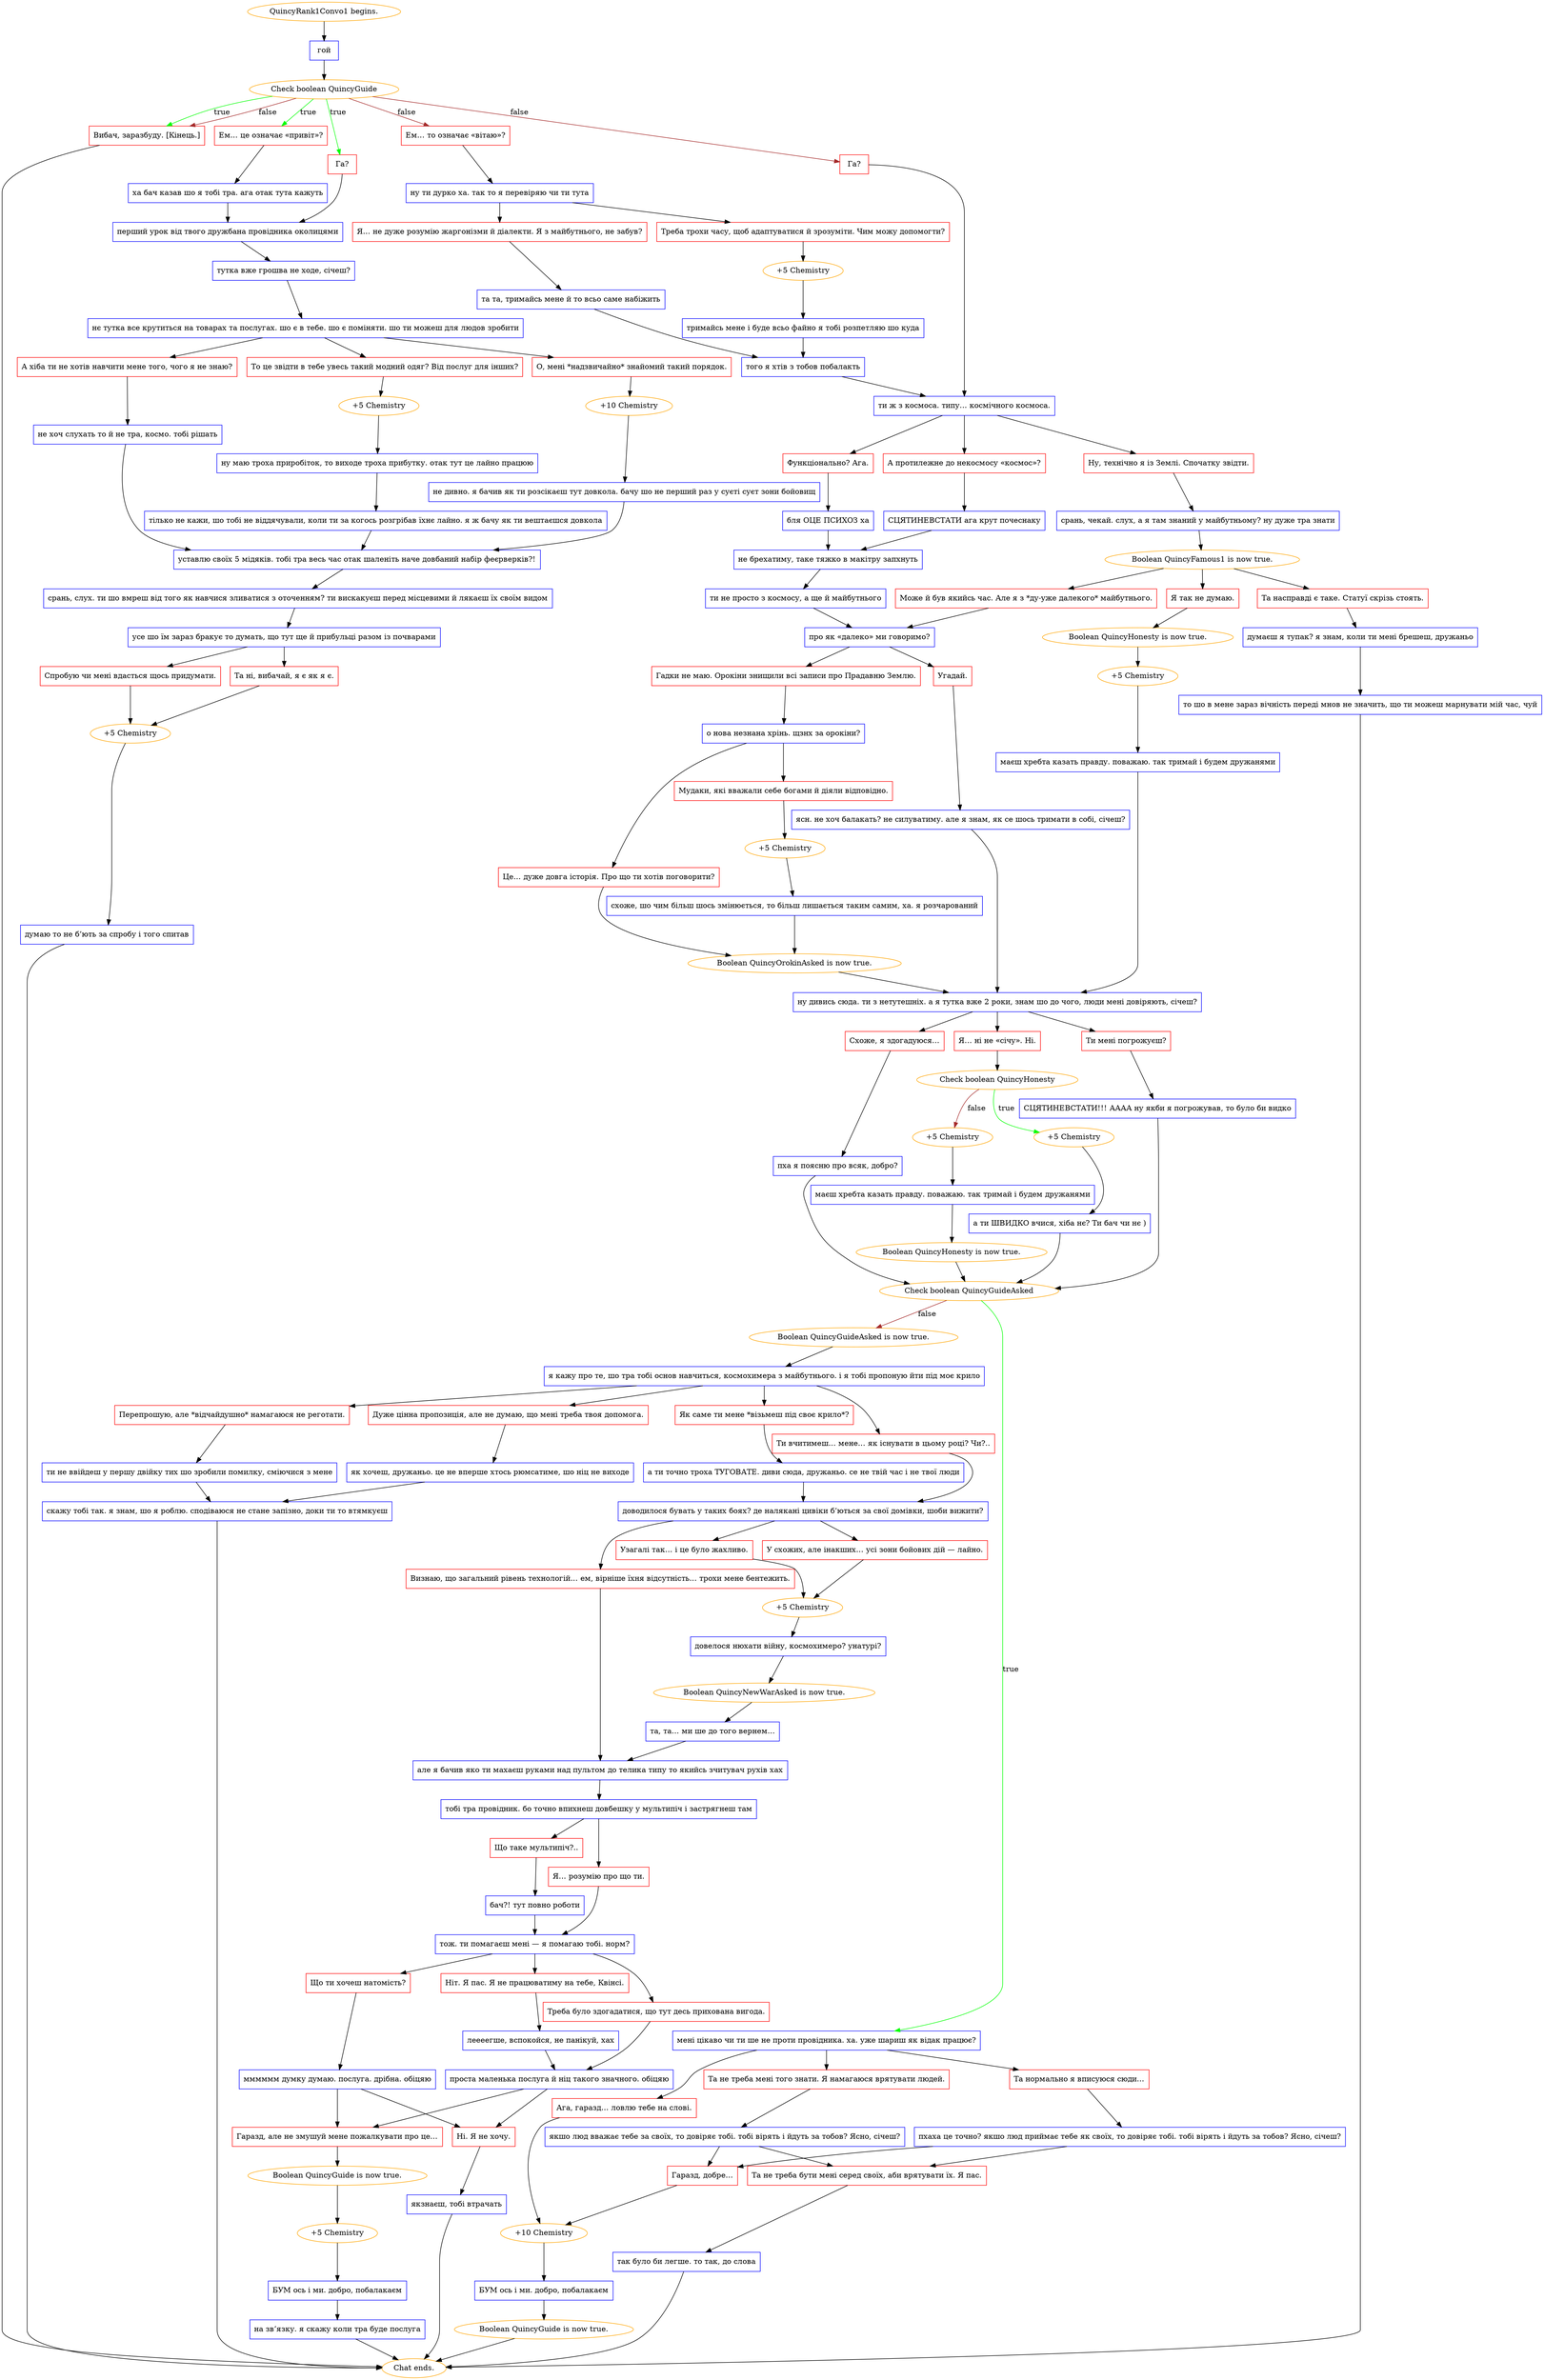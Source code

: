 digraph {
	"QuincyRank1Convo1 begins." [color=orange];
		"QuincyRank1Convo1 begins." -> j2352057209;
	j2352057209 [label="гой",shape=box,color=blue];
		j2352057209 -> j792879949;
	j792879949 [label="Check boolean QuincyGuide",color=orange];
		j792879949 -> j3691939693 [label=true,color=green];
		j792879949 -> j1569106330 [label=true,color=green];
		j792879949 -> j2132314555 [label=true,color=green];
		j792879949 -> j3691939693 [label=false,color=brown];
		j792879949 -> j1603993786 [label=false,color=brown];
		j792879949 -> j1781794357 [label=false,color=brown];
	j3691939693 [label="Вибач, заразбуду. [Кінець.]",shape=box,color=red];
		j3691939693 -> "Chat ends.";
	j1569106330 [label="Ем… це означає «привіт»?",shape=box,color=red];
		j1569106330 -> j1466998180;
	j2132314555 [label="Га?",shape=box,color=red];
		j2132314555 -> j555608228;
	j1603993786 [label="Ем… то означає «вітаю»?",shape=box,color=red];
		j1603993786 -> j2597358860;
	j1781794357 [label="Га?",shape=box,color=red];
		j1781794357 -> j561781060;
	"Chat ends." [color=orange];
	j1466998180 [label="ха бач казав шо я тобі тра. ага отак тута кажуть",shape=box,color=blue];
		j1466998180 -> j555608228;
	j555608228 [label="перший урок від твого дружбана провідника околицями",shape=box,color=blue];
		j555608228 -> j81627450;
	j2597358860 [label="ну ти дурко ха. так то я перевіряю чи ти тута",shape=box,color=blue];
		j2597358860 -> j501728888;
		j2597358860 -> j473032293;
	j561781060 [label="ти ж з космоса. типу… космічного космоса.",shape=box,color=blue];
		j561781060 -> j1340225747;
		j561781060 -> j235032918;
		j561781060 -> j1717518969;
	j81627450 [label="тутка вже грошва не ходе, січеш?",shape=box,color=blue];
		j81627450 -> j2150960890;
	j501728888 [label="Я… не дуже розумію жаргонізми й діалекти. Я з майбутнього, не забув?",shape=box,color=red];
		j501728888 -> j1764615732;
	j473032293 [label="Треба трохи часу, щоб адаптуватися й зрозуміти. Чим можу допомогти?",shape=box,color=red];
		j473032293 -> j1201933188;
	j1340225747 [label="А протилежне до некосмосу «космос»?",shape=box,color=red];
		j1340225747 -> j2628351068;
	j235032918 [label="Функціонально? Ага.",shape=box,color=red];
		j235032918 -> j2110040467;
	j1717518969 [label="Ну, технічно я із Землі. Спочатку звідти.",shape=box,color=red];
		j1717518969 -> j2490348300;
	j2150960890 [label="нє тутка все крутиться на товарах та послугах. шо є в тебе. шо є поміняти. шо ти можеш для людов зробити",shape=box,color=blue];
		j2150960890 -> j1976868887;
		j2150960890 -> j4244127830;
		j2150960890 -> j1808685850;
	j1764615732 [label="та та, тримайсь мене й то всьо саме набіжить",shape=box,color=blue];
		j1764615732 -> j4074867804;
	j1201933188 [label="+5 Chemistry",color=orange];
		j1201933188 -> j1919491052;
	j2628351068 [label="СЦЯТИНЕВСТАТИ ага крут почеснаку",shape=box,color=blue];
		j2628351068 -> j804121110;
	j2110040467 [label="бля ОЦЕ ПСИХОЗ ха",shape=box,color=blue];
		j2110040467 -> j804121110;
	j2490348300 [label="срань, чекай. слух, а я там знаний у майбутньому? ну дуже тра знати",shape=box,color=blue];
		j2490348300 -> j3349012187;
	j1976868887 [label="То це звідти в тебе увесь такий модний одяг? Від послуг для інших?",shape=box,color=red];
		j1976868887 -> j2018599212;
	j4244127830 [label="О, мені *надзвичайно* знайомий такий порядок.",shape=box,color=red];
		j4244127830 -> j2435309341;
	j1808685850 [label="А хіба ти не хотів навчити мене того, чого я не знаю?",shape=box,color=red];
		j1808685850 -> j3788131120;
	j4074867804 [label="того я хтів з тобов побалакть",shape=box,color=blue];
		j4074867804 -> j561781060;
	j1919491052 [label="тримайсь мене і буде всьо файно я тобі розпетляю шо куда",shape=box,color=blue];
		j1919491052 -> j4074867804;
	j804121110 [label="не брехатиму, таке тяжко в макітру запхнуть",shape=box,color=blue];
		j804121110 -> j929644389;
	j3349012187 [label="Boolean QuincyFamous1 is now true.",color=orange];
		j3349012187 -> j2889053560;
		j3349012187 -> j3962500763;
		j3349012187 -> j1145989910;
	j2018599212 [label="+5 Chemistry",color=orange];
		j2018599212 -> j3602008787;
	j2435309341 [label="+10 Chemistry",color=orange];
		j2435309341 -> j397947426;
	j3788131120 [label="не хоч слухать то й не тра, космо. тобі рішать",shape=box,color=blue];
		j3788131120 -> j40236140;
	j929644389 [label="ти не просто з космосу, а ще й майбутнього",shape=box,color=blue];
		j929644389 -> j2399183340;
	j2889053560 [label="Та насправді є таке. Статуї скрізь стоять.",shape=box,color=red];
		j2889053560 -> j237740193;
	j3962500763 [label="Я так не думаю.",shape=box,color=red];
		j3962500763 -> j488566631;
	j1145989910 [label="Може й був якийсь час. Але я з *ду-уже далекого* майбутнього.",shape=box,color=red];
		j1145989910 -> j2399183340;
	j3602008787 [label="ну маю троха приробіток, то виходе троха прибутку. отак тут це лайно працюю",shape=box,color=blue];
		j3602008787 -> j616779803;
	j397947426 [label="не дивно. я бачив як ти розсікаєш тут довкола. бачу шо не перший раз у суєті суєт зони бойовищ",shape=box,color=blue];
		j397947426 -> j40236140;
	j40236140 [label="уставлю своїх 5 мідяків. тобі тра весь час отак шаленіть наче довбаний набір феєрверків?!",shape=box,color=blue];
		j40236140 -> j995977377;
	j2399183340 [label="про як «далеко» ми говоримо?",shape=box,color=blue];
		j2399183340 -> j3522143081;
		j2399183340 -> j3468202036;
	j237740193 [label="думаєш я тупак? я знам, коли ти мені брешеш, дружаньо",shape=box,color=blue];
		j237740193 -> j680837888;
	j488566631 [label="Boolean QuincyHonesty is now true.",color=orange];
		j488566631 -> j1372049256;
	j616779803 [label="тілько не кажи, шо тобі не віддячували, коли ти за когось розгрібав їхнє лайно. я ж бачу як ти вештаєшся довкола",shape=box,color=blue];
		j616779803 -> j40236140;
	j995977377 [label="срань, слух. ти шо вмреш від того як навчися зливатися з оточенням? ти вискакуєш перед місцевими й лякаєш їх своїм видом",shape=box,color=blue];
		j995977377 -> j4283914414;
	j3522143081 [label="Угадай.",shape=box,color=red];
		j3522143081 -> j3140464235;
	j3468202036 [label="Гадки не маю. Орокіни знищили всі записи про Прадавню Землю.",shape=box,color=red];
		j3468202036 -> j3316116032;
	j680837888 [label="то шо в мене зараз вічність переді мнов не значить, що ти можеш марнувати мій час, чуй",shape=box,color=blue];
		j680837888 -> "Chat ends.";
	j1372049256 [label="+5 Chemistry",color=orange];
		j1372049256 -> j2364592667;
	j4283914414 [label="усе шо їм зараз бракує то думать, що тут ще й прибульці разом із почварами",shape=box,color=blue];
		j4283914414 -> j2734850691;
		j4283914414 -> j3828527294;
	j3140464235 [label="ясн. не хоч балакать? не силуватиму. але я знам, як се шось тримати в собі, січеш?",shape=box,color=blue];
		j3140464235 -> j4106723958;
	j3316116032 [label="о нова незнана хрінь. щзнх за орокіни?",shape=box,color=blue];
		j3316116032 -> j3788355407;
		j3316116032 -> j2895443488;
	j2364592667 [label="маєш хребта казать правду. поважаю. так тримай і будем дружанями",shape=box,color=blue];
		j2364592667 -> j4106723958;
	j2734850691 [label="Спробую чи мені вдасться щось придумати.",shape=box,color=red];
		j2734850691 -> j3123571179;
	j3828527294 [label="Та ні, вибачай, я є як я є.",shape=box,color=red];
		j3828527294 -> j3123571179;
	j4106723958 [label="ну дивись сюда. ти з нетутешніх. а я тутка вже 2 роки, знам шо до чого, люди мені довіряють, січеш?",shape=box,color=blue];
		j4106723958 -> j1859473270;
		j4106723958 -> j2484773908;
		j4106723958 -> j2940373383;
	j3788355407 [label="Це… дуже довга історія. Про що ти хотів поговорити?",shape=box,color=red];
		j3788355407 -> j2445094799;
	j2895443488 [label="Мудаки, які вважали себе богами й діяли відповідно.",shape=box,color=red];
		j2895443488 -> j1808246255;
	j3123571179 [label="+5 Chemistry",color=orange];
		j3123571179 -> j2170102605;
	j1859473270 [label="Я… ні не «січу». Ні.",shape=box,color=red];
		j1859473270 -> j3337574288;
	j2484773908 [label="Ти мені погрожуєш?",shape=box,color=red];
		j2484773908 -> j1000414616;
	j2940373383 [label="Схоже, я здогадуюся…",shape=box,color=red];
		j2940373383 -> j1270043695;
	j2445094799 [label="Boolean QuincyOrokinAsked is now true.",color=orange];
		j2445094799 -> j4106723958;
	j1808246255 [label="+5 Chemistry",color=orange];
		j1808246255 -> j735017138;
	j2170102605 [label="думаю то не б’ють за спробу і того спитав",shape=box,color=blue];
		j2170102605 -> "Chat ends.";
	j3337574288 [label="Check boolean QuincyHonesty",color=orange];
		j3337574288 -> j867028958 [label=true,color=green];
		j3337574288 -> j247834611 [label=false,color=brown];
	j1000414616 [label="СЦЯТИНЕВСТАТИ!!! АААА ну якби я погрожував, то було би видко",shape=box,color=blue];
		j1000414616 -> j3086655143;
	j1270043695 [label="пха я поясню про всяк, добро?",shape=box,color=blue];
		j1270043695 -> j3086655143;
	j735017138 [label="схоже, шо чим більш шось змінюється, то більш лишається таким самим, ха. я розчарований",shape=box,color=blue];
		j735017138 -> j2445094799;
	j867028958 [label="+5 Chemistry",color=orange];
		j867028958 -> j1447171626;
	j247834611 [label="+5 Chemistry",color=orange];
		j247834611 -> j1157039104;
	j3086655143 [label="Check boolean QuincyGuideAsked",color=orange];
		j3086655143 -> j1917572495 [label=true,color=green];
		j3086655143 -> j3203273862 [label=false,color=brown];
	j1447171626 [label="а ти ШВИДКО вчися, хіба нє? Ти бач чи нє )",shape=box,color=blue];
		j1447171626 -> j3086655143;
	j1157039104 [label="маєш хребта казать правду. поважаю. так тримай і будем дружанями",shape=box,color=blue];
		j1157039104 -> j1291527118;
	j1917572495 [label="мені цікаво чи ти ше не проти провідника. ха. уже шариш як відак працює?",shape=box,color=blue];
		j1917572495 -> j2859654585;
		j1917572495 -> j2106412868;
		j1917572495 -> j3205593415;
	j3203273862 [label="Boolean QuincyGuideAsked is now true.",color=orange];
		j3203273862 -> j3085793919;
	j1291527118 [label="Boolean QuincyHonesty is now true.",color=orange];
		j1291527118 -> j3086655143;
	j2859654585 [label="Ага, гаразд… ловлю тебе на слові.",shape=box,color=red];
		j2859654585 -> j4023402254;
	j2106412868 [label="Та нормально я вписуюся сюди…",shape=box,color=red];
		j2106412868 -> j2999128674;
	j3205593415 [label="Та не треба мені того знати. Я намагаюся врятувати людей.",shape=box,color=red];
		j3205593415 -> j18127835;
	j3085793919 [label="я кажу про те, шо тра тобі основ навчиться, космохимера з майбутнього. і я тобі пропоную йти під моє крило",shape=box,color=blue];
		j3085793919 -> j2751367946;
		j3085793919 -> j482324359;
		j3085793919 -> j2678712465;
		j3085793919 -> j3024930448;
	j4023402254 [label="+10 Chemistry",color=orange];
		j4023402254 -> j2704609607;
	j2999128674 [label="пхаха це точно? якшо люд приймає тебе як своїх, то довіряє тобі. тобі вірять і йдуть за тобов? Ясно, січеш?",shape=box,color=blue];
		j2999128674 -> j50602621;
		j2999128674 -> j4046917900;
	j18127835 [label="якшо люд вважає тебе за своїх, то довіряє тобі. тобі вірять і йдуть за тобов? Ясно, січеш?",shape=box,color=blue];
		j18127835 -> j50602621;
		j18127835 -> j4046917900;
	j2751367946 [label="Ти вчитимеш… мене… як існувати в цьому році? Чи?..",shape=box,color=red];
		j2751367946 -> j142947475;
	j482324359 [label="Як саме ти мене *візьмеш під своє крило*?",shape=box,color=red];
		j482324359 -> j3999073033;
	j2678712465 [label="Перепрошую, але *відчайдушно* намагаюся не реготати.",shape=box,color=red];
		j2678712465 -> j41715141;
	j3024930448 [label="Дуже цінна пропозиція, але не думаю, що мені треба твоя допомога.",shape=box,color=red];
		j3024930448 -> j1060523030;
	j2704609607 [label="БУМ ось і ми. добро, побалакаєм",shape=box,color=blue];
		j2704609607 -> j810565081;
	j50602621 [label="Гаразд, добре…",shape=box,color=red];
		j50602621 -> j4023402254;
	j4046917900 [label="Та не треба бути мені серед своїх, аби врятувати їх. Я пас.",shape=box,color=red];
		j4046917900 -> j2919412535;
	j142947475 [label="доводилося бувать у таких боях? де налякані цивіки б’ються за свої домівки, шоби вижити?",shape=box,color=blue];
		j142947475 -> j1201077306;
		j142947475 -> j519602144;
		j142947475 -> j1988033707;
	j3999073033 [label="а ти точно троха ТУГОВАТЕ. диви сюда, дружаньо. се не твій час і не твої люди",shape=box,color=blue];
		j3999073033 -> j142947475;
	j41715141 [label="ти не ввійдеш у першу двійку тих шо зробили помилку, сміючися з мене",shape=box,color=blue];
		j41715141 -> j3705997378;
	j1060523030 [label="як хочеш, дружаньо. це не вперше хтось рюмсатиме, шо ніц не виходе",shape=box,color=blue];
		j1060523030 -> j3705997378;
	j810565081 [label="Boolean QuincyGuide is now true.",color=orange];
		j810565081 -> "Chat ends.";
	j2919412535 [label="так було би легше. то так, до слова",shape=box,color=blue];
		j2919412535 -> "Chat ends.";
	j1201077306 [label="Визнаю, що загальний рівень технологій… ем, вірніше їхня відсутність… трохи мене бентежить.",shape=box,color=red];
		j1201077306 -> j979450839;
	j519602144 [label="У схожих, але інакших… усі зони бойових дій — лайно.",shape=box,color=red];
		j519602144 -> j742160404;
	j1988033707 [label="Узагалі так… і це було жахливо.",shape=box,color=red];
		j1988033707 -> j742160404;
	j3705997378 [label="скажу тобі так. я знам, шо я роблю. сподіваюся не стане запізно, доки ти то втямкуєш",shape=box,color=blue];
		j3705997378 -> "Chat ends.";
	j979450839 [label="але я бачив яко ти махаєш руками над пультом до телика типу то якийсь зчитувач рухів хах",shape=box,color=blue];
		j979450839 -> j3119588951;
	j742160404 [label="+5 Chemistry",color=orange];
		j742160404 -> j347431300;
	j3119588951 [label="тобі тра провідник. бо точно впихнеш довбешку у мультипіч і застрягнеш там",shape=box,color=blue];
		j3119588951 -> j1444459023;
		j3119588951 -> j432067447;
	j347431300 [label="довелося нюхати війну, космохимеро? унатурі?",shape=box,color=blue];
		j347431300 -> j3590561812;
	j1444459023 [label="Що таке мультипіч?..",shape=box,color=red];
		j1444459023 -> j64120499;
	j432067447 [label="Я… розумію про що ти.",shape=box,color=red];
		j432067447 -> j1976150264;
	j3590561812 [label="Boolean QuincyNewWarAsked is now true.",color=orange];
		j3590561812 -> j2547304059;
	j64120499 [label="бач?! тут повно роботи",shape=box,color=blue];
		j64120499 -> j1976150264;
	j1976150264 [label="тож. ти помагаєш мені — я помагаю тобі. норм?",shape=box,color=blue];
		j1976150264 -> j3398155690;
		j1976150264 -> j4142463280;
		j1976150264 -> j3463045605;
	j2547304059 [label="та, та… ми ше до того вернем…",shape=box,color=blue];
		j2547304059 -> j979450839;
	j3398155690 [label="Що ти хочеш натомість?",shape=box,color=red];
		j3398155690 -> j4206729175;
	j4142463280 [label="Треба було здогадатися, що тут десь прихована вигода.",shape=box,color=red];
		j4142463280 -> j381812628;
	j3463045605 [label="Ніт. Я пас. Я не працюватиму на тебе, Квінсі.",shape=box,color=red];
		j3463045605 -> j4130062989;
	j4206729175 [label="мммммм думку думаю. послуга. дрібна. обіцяю",shape=box,color=blue];
		j4206729175 -> j69756;
		j4206729175 -> j3325353297;
	j381812628 [label="проста маленька послуга й ніц такого значного. обіцяю",shape=box,color=blue];
		j381812628 -> j69756;
		j381812628 -> j3325353297;
	j4130062989 [label="леееегше, вспокойся, не панікуй, хах",shape=box,color=blue];
		j4130062989 -> j381812628;
	j69756 [label="Гаразд, але не змушуй мене пожалкувати про це…",shape=box,color=red];
		j69756 -> j4233417878;
	j3325353297 [label="Ні. Я не хочу.",shape=box,color=red];
		j3325353297 -> j2870238258;
	j4233417878 [label="Boolean QuincyGuide is now true.",color=orange];
		j4233417878 -> j1155417011;
	j2870238258 [label="якзнаєш, тобі втрачать",shape=box,color=blue];
		j2870238258 -> "Chat ends.";
	j1155417011 [label="+5 Chemistry",color=orange];
		j1155417011 -> j3659171770;
	j3659171770 [label="БУМ ось і ми. добро, побалакаєм",shape=box,color=blue];
		j3659171770 -> j1607005791;
	j1607005791 [label="на зв’язку. я скажу коли тра буде послуга",shape=box,color=blue];
		j1607005791 -> "Chat ends.";
}